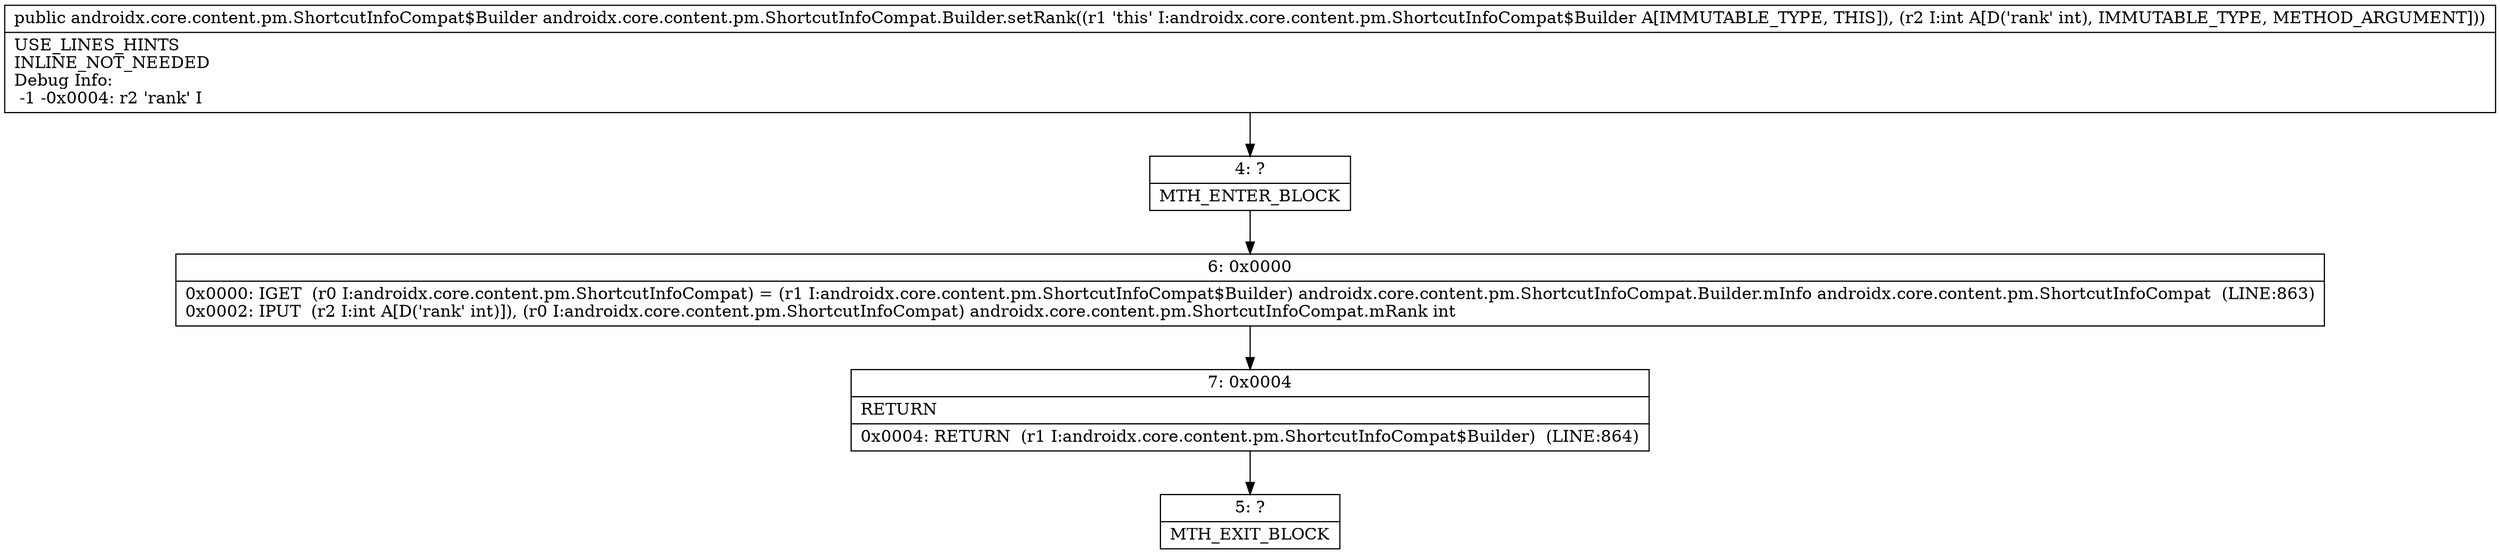 digraph "CFG forandroidx.core.content.pm.ShortcutInfoCompat.Builder.setRank(I)Landroidx\/core\/content\/pm\/ShortcutInfoCompat$Builder;" {
Node_4 [shape=record,label="{4\:\ ?|MTH_ENTER_BLOCK\l}"];
Node_6 [shape=record,label="{6\:\ 0x0000|0x0000: IGET  (r0 I:androidx.core.content.pm.ShortcutInfoCompat) = (r1 I:androidx.core.content.pm.ShortcutInfoCompat$Builder) androidx.core.content.pm.ShortcutInfoCompat.Builder.mInfo androidx.core.content.pm.ShortcutInfoCompat  (LINE:863)\l0x0002: IPUT  (r2 I:int A[D('rank' int)]), (r0 I:androidx.core.content.pm.ShortcutInfoCompat) androidx.core.content.pm.ShortcutInfoCompat.mRank int \l}"];
Node_7 [shape=record,label="{7\:\ 0x0004|RETURN\l|0x0004: RETURN  (r1 I:androidx.core.content.pm.ShortcutInfoCompat$Builder)  (LINE:864)\l}"];
Node_5 [shape=record,label="{5\:\ ?|MTH_EXIT_BLOCK\l}"];
MethodNode[shape=record,label="{public androidx.core.content.pm.ShortcutInfoCompat$Builder androidx.core.content.pm.ShortcutInfoCompat.Builder.setRank((r1 'this' I:androidx.core.content.pm.ShortcutInfoCompat$Builder A[IMMUTABLE_TYPE, THIS]), (r2 I:int A[D('rank' int), IMMUTABLE_TYPE, METHOD_ARGUMENT]))  | USE_LINES_HINTS\lINLINE_NOT_NEEDED\lDebug Info:\l  \-1 \-0x0004: r2 'rank' I\l}"];
MethodNode -> Node_4;Node_4 -> Node_6;
Node_6 -> Node_7;
Node_7 -> Node_5;
}

